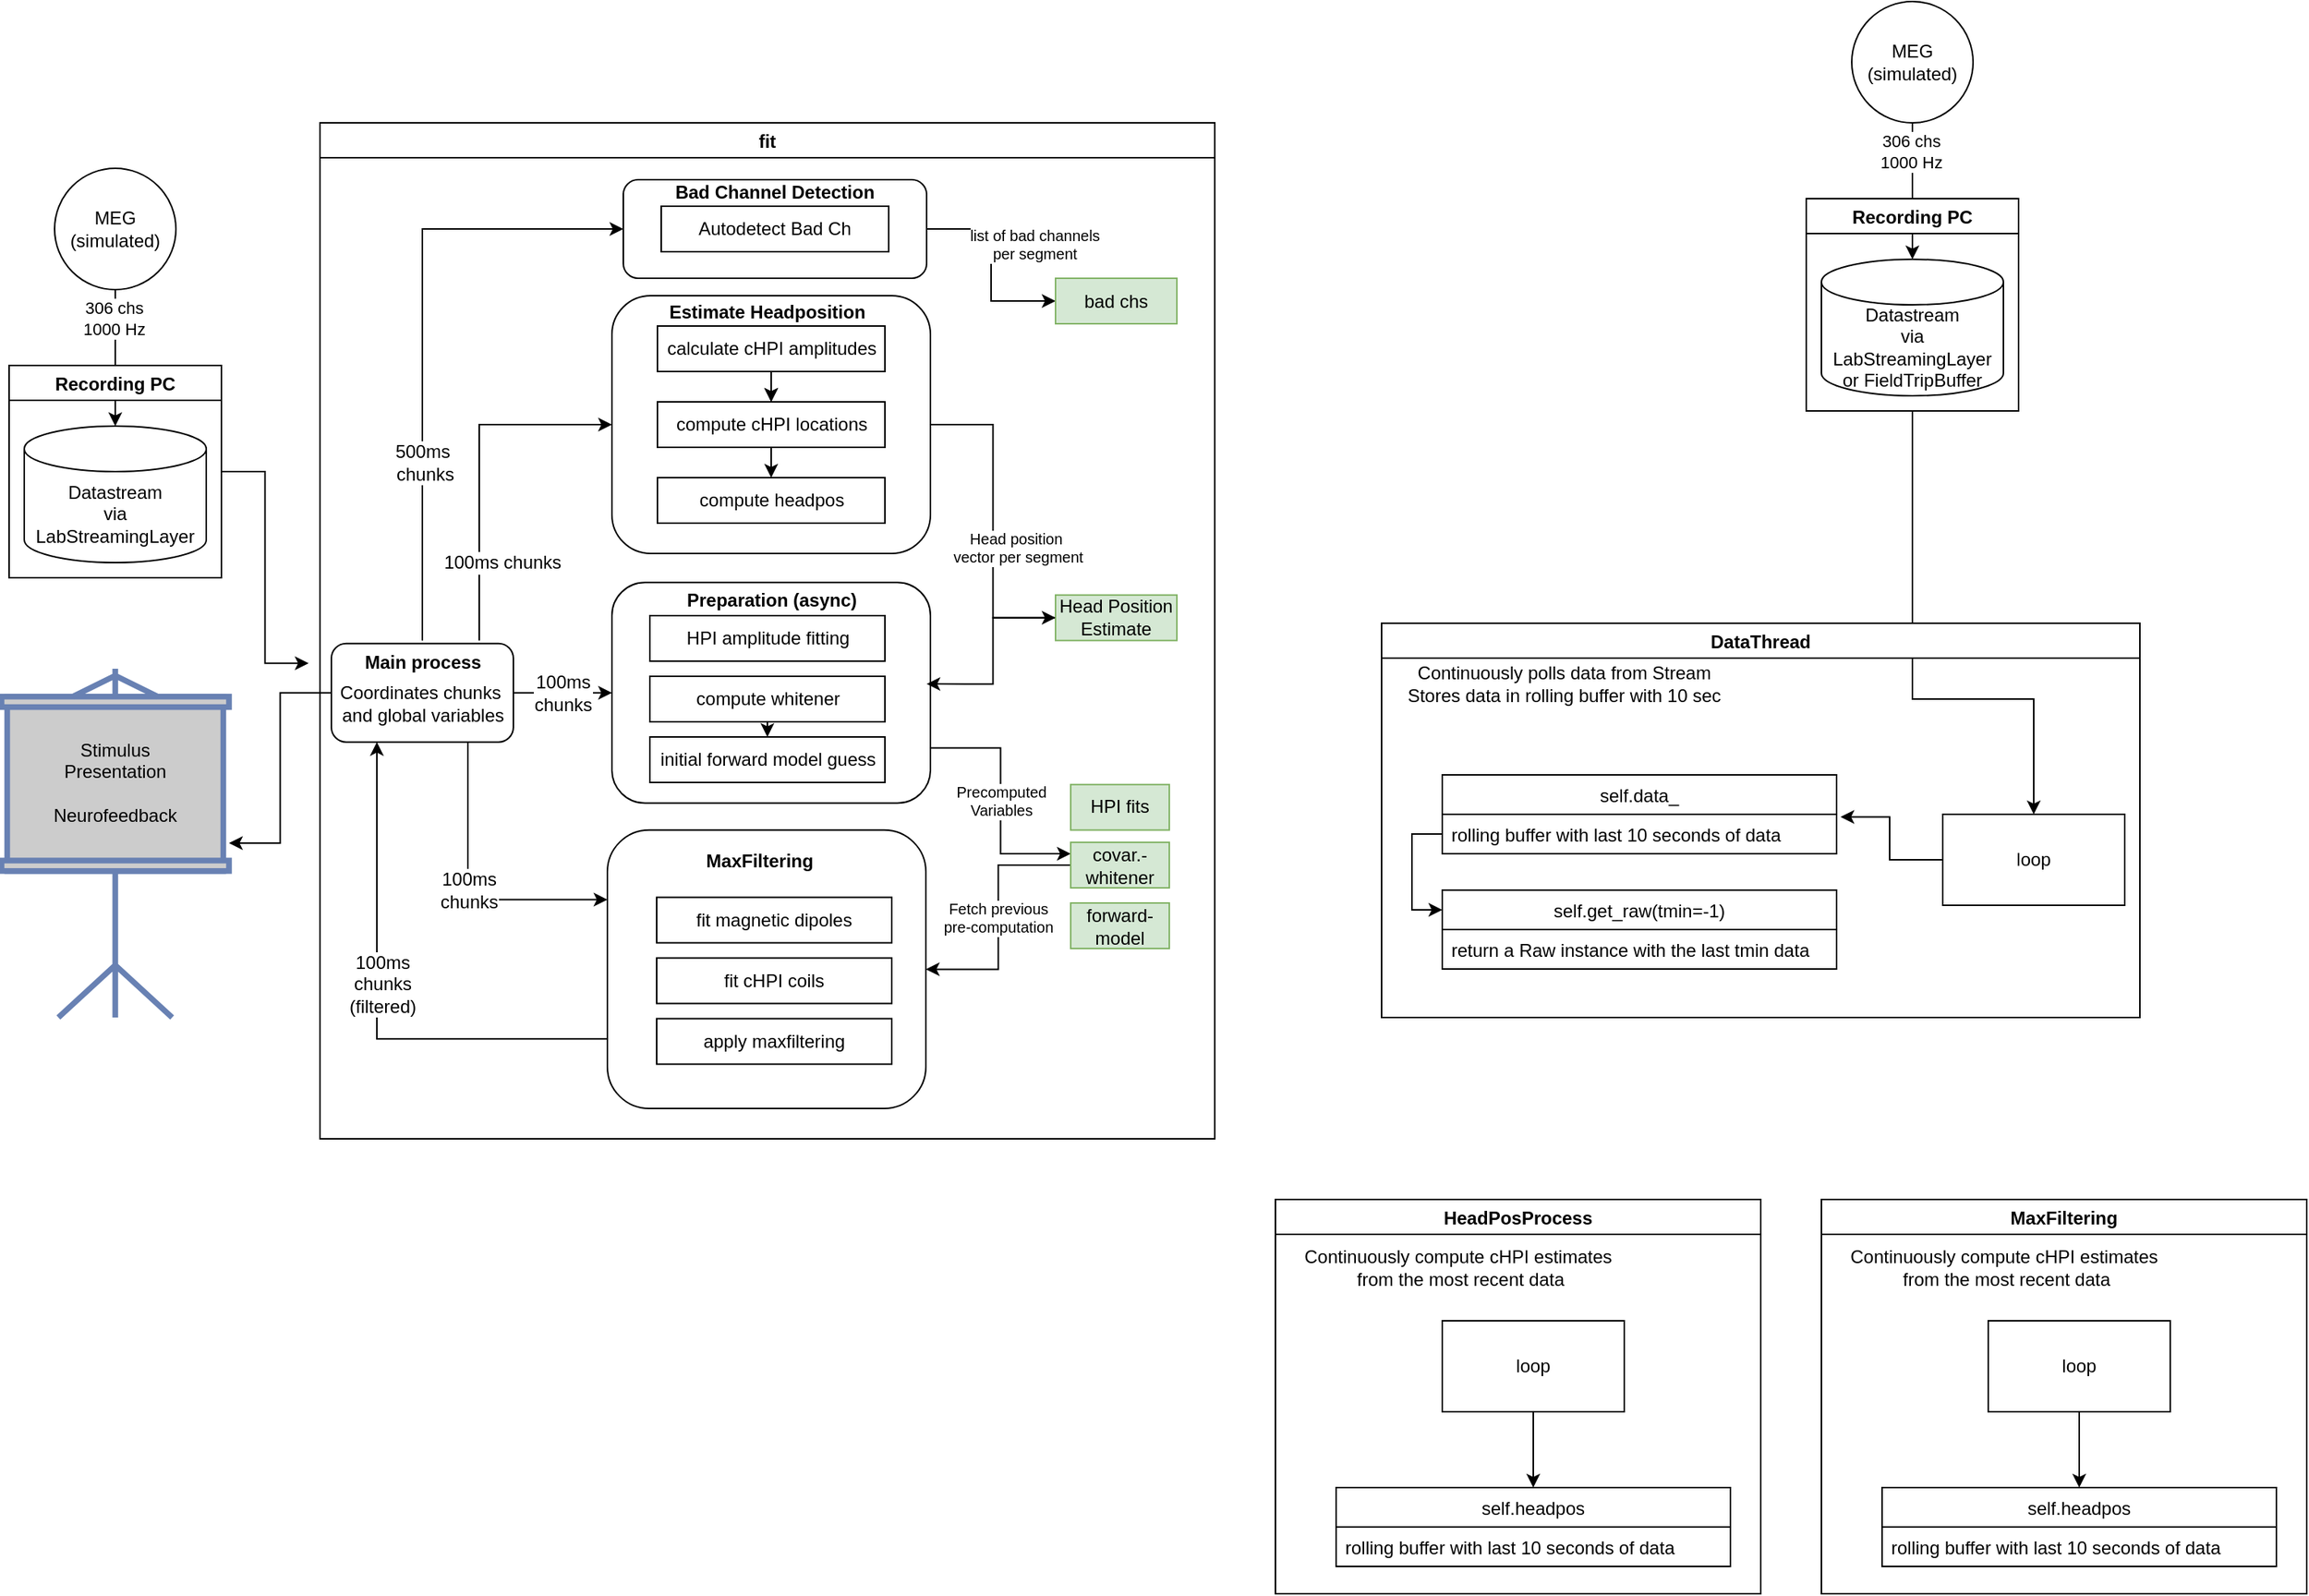 <mxfile version="16.1.2" type="device"><diagram id="0tzgPG6cj-_j9O6XpbpM" name="Page-1"><mxGraphModel dx="1160" dy="1037" grid="1" gridSize="10" guides="1" tooltips="1" connect="1" arrows="1" fold="1" page="1" pageScale="1" pageWidth="827" pageHeight="1169" math="0" shadow="0"><root><mxCell id="0"/><mxCell id="1" parent="0"/><mxCell id="bP-EM37akg15oTkFs-P8-2" value="fit" style="swimlane;startSize=23;" parent="1" vertex="1"><mxGeometry x="330" y="100" width="590" height="670" as="geometry"/></mxCell><mxCell id="bP-EM37akg15oTkFs-P8-95" value="list of bad channels&lt;br style=&quot;font-size: 10px;&quot;&gt;per segment" style="edgeStyle=orthogonalEdgeStyle;rounded=0;orthogonalLoop=1;jettySize=auto;html=1;exitX=1;exitY=0.5;exitDx=0;exitDy=0;entryX=0;entryY=0.5;entryDx=0;entryDy=0;fontSize=10;" parent="bP-EM37akg15oTkFs-P8-2" source="bP-EM37akg15oTkFs-P8-36" target="bP-EM37akg15oTkFs-P8-94" edge="1"><mxGeometry x="-0.207" y="28" relative="1" as="geometry"><mxPoint as="offset"/></mxGeometry></mxCell><mxCell id="bP-EM37akg15oTkFs-P8-36" value="" style="rounded=1;whiteSpace=wrap;html=1;" parent="bP-EM37akg15oTkFs-P8-2" vertex="1"><mxGeometry x="200" y="37.5" width="200" height="65" as="geometry"/></mxCell><mxCell id="bP-EM37akg15oTkFs-P8-16" value="Autodetect Bad Ch" style="rounded=0;whiteSpace=wrap;html=1;" parent="bP-EM37akg15oTkFs-P8-2" vertex="1"><mxGeometry x="225" y="55" width="150" height="30" as="geometry"/></mxCell><mxCell id="bP-EM37akg15oTkFs-P8-110" value="&lt;span style=&quot;color: rgb(0 , 0 , 0) ; font-family: &amp;#34;helvetica&amp;#34; ; font-size: 10px ; font-style: normal ; font-weight: 400 ; letter-spacing: normal ; text-align: center ; text-indent: 0px ; text-transform: none ; word-spacing: 0px ; background-color: rgb(255 , 255 , 255) ; display: inline ; float: none&quot;&gt;Precomputed&lt;/span&gt;&lt;br style=&quot;color: rgb(0 , 0 , 0) ; font-family: &amp;#34;helvetica&amp;#34; ; font-size: 10px ; font-style: normal ; font-weight: 400 ; letter-spacing: normal ; text-align: center ; text-indent: 0px ; text-transform: none ; word-spacing: 0px&quot;&gt;&lt;span style=&quot;color: rgb(0 , 0 , 0) ; font-family: &amp;#34;helvetica&amp;#34; ; font-size: 10px ; font-style: normal ; font-weight: 400 ; letter-spacing: normal ; text-align: center ; text-indent: 0px ; text-transform: none ; word-spacing: 0px ; background-color: rgb(255 , 255 , 255) ; display: inline ; float: none&quot;&gt;Variables&lt;/span&gt;" style="edgeStyle=orthogonalEdgeStyle;rounded=0;orthogonalLoop=1;jettySize=auto;html=1;exitX=1;exitY=0.75;exitDx=0;exitDy=0;entryX=0;entryY=0.25;entryDx=0;entryDy=0;fontSize=10;" parent="bP-EM37akg15oTkFs-P8-2" source="bP-EM37akg15oTkFs-P8-52" target="bP-EM37akg15oTkFs-P8-70" edge="1"><mxGeometry relative="1" as="geometry"/></mxCell><mxCell id="bP-EM37akg15oTkFs-P8-52" value="" style="rounded=1;whiteSpace=wrap;html=1;" parent="bP-EM37akg15oTkFs-P8-2" vertex="1"><mxGeometry x="192.5" y="303.12" width="210" height="145.5" as="geometry"/></mxCell><mxCell id="bP-EM37akg15oTkFs-P8-54" value="HPI amplitude fitting" style="rounded=0;whiteSpace=wrap;html=1;" parent="bP-EM37akg15oTkFs-P8-2" vertex="1"><mxGeometry x="217.5" y="325" width="155" height="30" as="geometry"/></mxCell><mxCell id="bP-EM37akg15oTkFs-P8-86" value="Fetch previous&lt;br style=&quot;font-size: 10px;&quot;&gt;pre-computation" style="edgeStyle=orthogonalEdgeStyle;rounded=0;orthogonalLoop=1;jettySize=auto;html=1;exitX=0;exitY=0.5;exitDx=0;exitDy=0;entryX=1;entryY=0.5;entryDx=0;entryDy=0;fontSize=10;" parent="bP-EM37akg15oTkFs-P8-2" source="bP-EM37akg15oTkFs-P8-70" target="bP-EM37akg15oTkFs-P8-82" edge="1"><mxGeometry relative="1" as="geometry"/></mxCell><mxCell id="bP-EM37akg15oTkFs-P8-70" value="covar.-whitener" style="rounded=0;whiteSpace=wrap;html=1;fillColor=#d5e8d4;strokeColor=#82b366;" parent="bP-EM37akg15oTkFs-P8-2" vertex="1"><mxGeometry x="495" y="474.5" width="65" height="30" as="geometry"/></mxCell><mxCell id="bP-EM37akg15oTkFs-P8-72" value="HPI fits" style="rounded=0;whiteSpace=wrap;html=1;fillColor=#d5e8d4;strokeColor=#82b366;" parent="bP-EM37akg15oTkFs-P8-2" vertex="1"><mxGeometry x="495" y="436.38" width="65" height="30" as="geometry"/></mxCell><mxCell id="bP-EM37akg15oTkFs-P8-73" value="forward-model" style="rounded=0;whiteSpace=wrap;html=1;fillColor=#d5e8d4;strokeColor=#82b366;" parent="bP-EM37akg15oTkFs-P8-2" vertex="1"><mxGeometry x="495" y="514.5" width="65" height="30" as="geometry"/></mxCell><mxCell id="bP-EM37akg15oTkFs-P8-80" style="edgeStyle=none;rounded=0;orthogonalLoop=1;jettySize=auto;html=1;exitX=0.5;exitY=1;exitDx=0;exitDy=0;entryX=0.5;entryY=0;entryDx=0;entryDy=0;fontSize=8;" parent="bP-EM37akg15oTkFs-P8-2" source="bP-EM37akg15oTkFs-P8-74" target="bP-EM37akg15oTkFs-P8-75" edge="1"><mxGeometry relative="1" as="geometry"/></mxCell><mxCell id="bP-EM37akg15oTkFs-P8-74" value="compute whitener" style="rounded=0;whiteSpace=wrap;html=1;" parent="bP-EM37akg15oTkFs-P8-2" vertex="1"><mxGeometry x="217.5" y="365" width="155" height="30" as="geometry"/></mxCell><mxCell id="bP-EM37akg15oTkFs-P8-75" value="initial forward model guess" style="rounded=0;whiteSpace=wrap;html=1;" parent="bP-EM37akg15oTkFs-P8-2" vertex="1"><mxGeometry x="217.5" y="405" width="155" height="30" as="geometry"/></mxCell><mxCell id="bP-EM37akg15oTkFs-P8-105" style="edgeStyle=orthogonalEdgeStyle;rounded=0;orthogonalLoop=1;jettySize=auto;html=1;exitX=0;exitY=0.75;exitDx=0;exitDy=0;entryX=0.25;entryY=1;entryDx=0;entryDy=0;fontSize=12;" parent="bP-EM37akg15oTkFs-P8-2" source="bP-EM37akg15oTkFs-P8-82" target="bP-EM37akg15oTkFs-P8-97" edge="1"><mxGeometry relative="1" as="geometry"/></mxCell><mxCell id="bP-EM37akg15oTkFs-P8-108" value="100ms&lt;br&gt;chunks&lt;br&gt;(filtered)" style="edgeLabel;html=1;align=center;verticalAlign=middle;resizable=0;points=[];fontSize=12;" parent="bP-EM37akg15oTkFs-P8-105" vertex="1" connectable="0"><mxGeometry x="0.084" y="-2" relative="1" as="geometry"><mxPoint x="1" as="offset"/></mxGeometry></mxCell><mxCell id="bP-EM37akg15oTkFs-P8-82" value="" style="rounded=1;whiteSpace=wrap;html=1;" parent="bP-EM37akg15oTkFs-P8-2" vertex="1"><mxGeometry x="189.5" y="466.38" width="210" height="183.62" as="geometry"/></mxCell><mxCell id="bP-EM37akg15oTkFs-P8-84" value="Preparation (async)" style="text;html=1;strokeColor=none;fillColor=none;align=center;verticalAlign=middle;whiteSpace=wrap;rounded=0;fontSize=12;fontStyle=1" parent="bP-EM37akg15oTkFs-P8-2" vertex="1"><mxGeometry x="222.5" y="300" width="150" height="30" as="geometry"/></mxCell><mxCell id="bP-EM37akg15oTkFs-P8-85" value="MaxFiltering" style="text;html=1;strokeColor=none;fillColor=none;align=center;verticalAlign=middle;whiteSpace=wrap;rounded=0;fontSize=12;fontStyle=1" parent="bP-EM37akg15oTkFs-P8-2" vertex="1"><mxGeometry x="214.5" y="472" width="150" height="30" as="geometry"/></mxCell><mxCell id="bP-EM37akg15oTkFs-P8-99" style="edgeStyle=orthogonalEdgeStyle;rounded=0;orthogonalLoop=1;jettySize=auto;html=1;exitX=0;exitY=0.5;exitDx=0;exitDy=0;entryX=0.988;entryY=0.46;entryDx=0;entryDy=0;entryPerimeter=0;fontSize=12;" parent="bP-EM37akg15oTkFs-P8-2" source="bP-EM37akg15oTkFs-P8-89" target="bP-EM37akg15oTkFs-P8-52" edge="1"><mxGeometry relative="1" as="geometry"/></mxCell><mxCell id="bP-EM37akg15oTkFs-P8-89" value="Head Position Estimate" style="rounded=0;whiteSpace=wrap;html=1;fillColor=#d5e8d4;strokeColor=#82b366;" parent="bP-EM37akg15oTkFs-P8-2" vertex="1"><mxGeometry x="485" y="311.38" width="80" height="30" as="geometry"/></mxCell><mxCell id="bP-EM37akg15oTkFs-P8-90" value="Head position&amp;nbsp;&lt;br style=&quot;font-size: 10px;&quot;&gt;vector per segment" style="edgeStyle=orthogonalEdgeStyle;rounded=0;orthogonalLoop=1;jettySize=auto;html=1;exitX=1;exitY=0.5;exitDx=0;exitDy=0;entryX=0;entryY=0.5;entryDx=0;entryDy=0;fontSize=10;" parent="bP-EM37akg15oTkFs-P8-2" source="bP-EM37akg15oTkFs-P8-25" target="bP-EM37akg15oTkFs-P8-89" edge="1"><mxGeometry x="0.165" y="16" relative="1" as="geometry"><mxPoint as="offset"/></mxGeometry></mxCell><mxCell id="bP-EM37akg15oTkFs-P8-91" style="edgeStyle=none;rounded=0;orthogonalLoop=1;jettySize=auto;html=1;exitX=0;exitY=0.25;exitDx=0;exitDy=0;fontSize=12;" parent="bP-EM37akg15oTkFs-P8-2" source="bP-EM37akg15oTkFs-P8-52" target="bP-EM37akg15oTkFs-P8-52" edge="1"><mxGeometry relative="1" as="geometry"/></mxCell><mxCell id="bP-EM37akg15oTkFs-P8-94" value="bad chs" style="rounded=0;whiteSpace=wrap;html=1;fillColor=#d5e8d4;strokeColor=#82b366;" parent="bP-EM37akg15oTkFs-P8-2" vertex="1"><mxGeometry x="485" y="102.5" width="80" height="30" as="geometry"/></mxCell><mxCell id="bP-EM37akg15oTkFs-P8-27" value="" style="group" parent="bP-EM37akg15oTkFs-P8-2" vertex="1" connectable="0"><mxGeometry x="192.5" y="114" width="210" height="170" as="geometry"/></mxCell><mxCell id="bP-EM37akg15oTkFs-P8-25" value="" style="rounded=1;whiteSpace=wrap;html=1;" parent="bP-EM37akg15oTkFs-P8-27" vertex="1"><mxGeometry width="210" height="170" as="geometry"/></mxCell><mxCell id="bP-EM37akg15oTkFs-P8-19" value="calculate cHPI amplitudes" style="rounded=0;whiteSpace=wrap;html=1;" parent="bP-EM37akg15oTkFs-P8-27" vertex="1"><mxGeometry x="30" y="20" width="150" height="30" as="geometry"/></mxCell><mxCell id="bP-EM37akg15oTkFs-P8-21" value="compute cHPI locations" style="rounded=0;whiteSpace=wrap;html=1;" parent="bP-EM37akg15oTkFs-P8-27" vertex="1"><mxGeometry x="30" y="70" width="150" height="30" as="geometry"/></mxCell><mxCell id="bP-EM37akg15oTkFs-P8-22" value="compute headpos" style="rounded=0;whiteSpace=wrap;html=1;" parent="bP-EM37akg15oTkFs-P8-27" vertex="1"><mxGeometry x="30" y="120" width="150" height="30" as="geometry"/></mxCell><mxCell id="bP-EM37akg15oTkFs-P8-23" style="edgeStyle=orthogonalEdgeStyle;rounded=0;orthogonalLoop=1;jettySize=auto;html=1;exitX=0.5;exitY=1;exitDx=0;exitDy=0;entryX=0.5;entryY=0;entryDx=0;entryDy=0;" parent="bP-EM37akg15oTkFs-P8-27" source="bP-EM37akg15oTkFs-P8-19" target="bP-EM37akg15oTkFs-P8-21" edge="1"><mxGeometry relative="1" as="geometry"/></mxCell><mxCell id="bP-EM37akg15oTkFs-P8-26" style="edgeStyle=orthogonalEdgeStyle;rounded=0;orthogonalLoop=1;jettySize=auto;html=1;exitX=0.5;exitY=1;exitDx=0;exitDy=0;entryX=0.5;entryY=0;entryDx=0;entryDy=0;" parent="bP-EM37akg15oTkFs-P8-27" source="bP-EM37akg15oTkFs-P8-19" target="bP-EM37akg15oTkFs-P8-21" edge="1"><mxGeometry relative="1" as="geometry"/></mxCell><mxCell id="bP-EM37akg15oTkFs-P8-24" style="edgeStyle=orthogonalEdgeStyle;rounded=0;orthogonalLoop=1;jettySize=auto;html=1;exitX=0.5;exitY=1;exitDx=0;exitDy=0;entryX=0.5;entryY=0;entryDx=0;entryDy=0;" parent="bP-EM37akg15oTkFs-P8-27" source="bP-EM37akg15oTkFs-P8-21" target="bP-EM37akg15oTkFs-P8-22" edge="1"><mxGeometry relative="1" as="geometry"/></mxCell><mxCell id="bP-EM37akg15oTkFs-P8-92" value="Estimate Headposition" style="text;html=1;strokeColor=none;fillColor=none;align=center;verticalAlign=middle;whiteSpace=wrap;rounded=0;fontSize=12;fontStyle=1" parent="bP-EM37akg15oTkFs-P8-2" vertex="1"><mxGeometry x="219.5" y="110" width="150" height="30" as="geometry"/></mxCell><mxCell id="bP-EM37akg15oTkFs-P8-102" value="100ms &lt;br&gt;chunks" style="edgeStyle=orthogonalEdgeStyle;rounded=0;orthogonalLoop=1;jettySize=auto;html=1;exitX=1;exitY=0.5;exitDx=0;exitDy=0;entryX=0;entryY=0.5;entryDx=0;entryDy=0;fontSize=12;" parent="bP-EM37akg15oTkFs-P8-2" source="bP-EM37akg15oTkFs-P8-97" target="bP-EM37akg15oTkFs-P8-52" edge="1"><mxGeometry relative="1" as="geometry"/></mxCell><mxCell id="bP-EM37akg15oTkFs-P8-104" value="100ms&lt;br&gt;chunks" style="edgeStyle=orthogonalEdgeStyle;rounded=0;orthogonalLoop=1;jettySize=auto;html=1;exitX=0.75;exitY=1;exitDx=0;exitDy=0;entryX=0;entryY=0.25;entryDx=0;entryDy=0;fontSize=12;" parent="bP-EM37akg15oTkFs-P8-2" source="bP-EM37akg15oTkFs-P8-97" target="bP-EM37akg15oTkFs-P8-82" edge="1"><mxGeometry relative="1" as="geometry"/></mxCell><mxCell id="bP-EM37akg15oTkFs-P8-97" value="&lt;br&gt;Coordinates chunks&amp;nbsp;&lt;br&gt;and global variables" style="rounded=1;whiteSpace=wrap;html=1;fontSize=12;" parent="bP-EM37akg15oTkFs-P8-2" vertex="1"><mxGeometry x="7.5" y="343.37" width="120" height="65" as="geometry"/></mxCell><mxCell id="bP-EM37akg15oTkFs-P8-100" style="edgeStyle=orthogonalEdgeStyle;rounded=0;orthogonalLoop=1;jettySize=auto;html=1;exitX=0.5;exitY=0;exitDx=0;exitDy=0;entryX=0;entryY=0.5;entryDx=0;entryDy=0;fontSize=12;" parent="bP-EM37akg15oTkFs-P8-2" source="bP-EM37akg15oTkFs-P8-98" target="bP-EM37akg15oTkFs-P8-36" edge="1"><mxGeometry relative="1" as="geometry"/></mxCell><mxCell id="bP-EM37akg15oTkFs-P8-107" value="500ms&amp;nbsp;&lt;br&gt;chunks" style="edgeLabel;html=1;align=center;verticalAlign=middle;resizable=0;points=[];fontSize=12;" parent="bP-EM37akg15oTkFs-P8-100" vertex="1" connectable="0"><mxGeometry x="-0.419" relative="1" as="geometry"><mxPoint x="1" as="offset"/></mxGeometry></mxCell><mxCell id="bP-EM37akg15oTkFs-P8-101" value="100ms chunks" style="edgeStyle=orthogonalEdgeStyle;rounded=0;orthogonalLoop=1;jettySize=auto;html=1;exitX=0.75;exitY=0;exitDx=0;exitDy=0;entryX=0;entryY=0.5;entryDx=0;entryDy=0;fontSize=12;" parent="bP-EM37akg15oTkFs-P8-2" source="bP-EM37akg15oTkFs-P8-98" target="bP-EM37akg15oTkFs-P8-25" edge="1"><mxGeometry x="-0.553" y="-15" relative="1" as="geometry"><mxPoint as="offset"/></mxGeometry></mxCell><mxCell id="bP-EM37akg15oTkFs-P8-98" value="Main process" style="text;html=1;strokeColor=none;fillColor=none;align=center;verticalAlign=middle;whiteSpace=wrap;rounded=0;fontSize=12;fontStyle=1" parent="bP-EM37akg15oTkFs-P8-2" vertex="1"><mxGeometry x="-7.5" y="341.38" width="150" height="30" as="geometry"/></mxCell><mxCell id="bP-EM37akg15oTkFs-P8-93" value="Bad Channel Detection" style="text;html=1;strokeColor=none;fillColor=none;align=center;verticalAlign=middle;whiteSpace=wrap;rounded=0;fontSize=12;fontStyle=1" parent="bP-EM37akg15oTkFs-P8-2" vertex="1"><mxGeometry x="225" y="31" width="150" height="30" as="geometry"/></mxCell><mxCell id="bP-EM37akg15oTkFs-P8-111" value="fit magnetic dipoles" style="rounded=0;whiteSpace=wrap;html=1;" parent="bP-EM37akg15oTkFs-P8-2" vertex="1"><mxGeometry x="222" y="510.76" width="155" height="30" as="geometry"/></mxCell><mxCell id="bP-EM37akg15oTkFs-P8-113" value="fit cHPI coils" style="rounded=0;whiteSpace=wrap;html=1;" parent="bP-EM37akg15oTkFs-P8-2" vertex="1"><mxGeometry x="222" y="550.76" width="155" height="30" as="geometry"/></mxCell><mxCell id="bP-EM37akg15oTkFs-P8-114" value="apply maxfiltering" style="rounded=0;whiteSpace=wrap;html=1;" parent="bP-EM37akg15oTkFs-P8-2" vertex="1"><mxGeometry x="222" y="590.76" width="155" height="30" as="geometry"/></mxCell><mxCell id="bP-EM37akg15oTkFs-P8-5" value="" style="endArrow=classic;html=1;rounded=0;entryX=0.5;entryY=0;entryDx=0;entryDy=0;entryPerimeter=0;exitX=0.5;exitY=1;exitDx=0;exitDy=0;" parent="1" source="bP-EM37akg15oTkFs-P8-8" target="bP-EM37akg15oTkFs-P8-1" edge="1"><mxGeometry width="50" height="50" relative="1" as="geometry"><mxPoint x="30" y="285" as="sourcePoint"/><mxPoint x="90" y="320" as="targetPoint"/></mxGeometry></mxCell><mxCell id="bP-EM37akg15oTkFs-P8-11" value="306 chs&lt;br&gt;1000 Hz" style="edgeLabel;html=1;align=center;verticalAlign=middle;resizable=0;points=[];" parent="bP-EM37akg15oTkFs-P8-5" vertex="1" connectable="0"><mxGeometry x="-0.222" y="-1" relative="1" as="geometry"><mxPoint y="-16" as="offset"/></mxGeometry></mxCell><mxCell id="bP-EM37akg15oTkFs-P8-116" style="edgeStyle=orthogonalEdgeStyle;rounded=0;orthogonalLoop=1;jettySize=auto;html=1;exitX=1;exitY=0.5;exitDx=0;exitDy=0;entryX=0;entryY=0.5;entryDx=0;entryDy=0;fontSize=10;" parent="1" source="bP-EM37akg15oTkFs-P8-7" target="bP-EM37akg15oTkFs-P8-98" edge="1"><mxGeometry relative="1" as="geometry"/></mxCell><mxCell id="bP-EM37akg15oTkFs-P8-7" value="Recording PC" style="swimlane;" parent="1" vertex="1"><mxGeometry x="125" y="260" width="140" height="140" as="geometry"/></mxCell><mxCell id="bP-EM37akg15oTkFs-P8-1" value="Datastream&lt;br&gt;via &lt;br&gt;LabStreamingLayer" style="shape=cylinder3;whiteSpace=wrap;html=1;boundedLbl=1;backgroundOutline=1;size=15;" parent="bP-EM37akg15oTkFs-P8-7" vertex="1"><mxGeometry x="10" y="40" width="120" height="90" as="geometry"/></mxCell><mxCell id="bP-EM37akg15oTkFs-P8-8" value="MEG&lt;br&gt;(simulated)" style="ellipse;whiteSpace=wrap;html=1;" parent="1" vertex="1"><mxGeometry x="155" y="130" width="80" height="80" as="geometry"/></mxCell><mxCell id="bP-EM37akg15oTkFs-P8-12" value="" style="fontColor=#0066CC;verticalAlign=top;verticalLabelPosition=bottom;labelPosition=center;align=center;html=1;outlineConnect=0;fillColor=#CCCCCC;strokeColor=#6881B3;gradientColor=none;gradientDirection=north;strokeWidth=2;shape=mxgraph.networks.video_projector_screen;" parent="1" vertex="1"><mxGeometry x="120" y="460" width="150" height="230" as="geometry"/></mxCell><mxCell id="bP-EM37akg15oTkFs-P8-13" value="Stimulus Presentation&lt;br&gt;&lt;br&gt;Neurofeedback" style="text;html=1;strokeColor=none;fillColor=none;align=center;verticalAlign=middle;whiteSpace=wrap;rounded=0;" parent="1" vertex="1"><mxGeometry x="165" y="520" width="60" height="30" as="geometry"/></mxCell><mxCell id="bP-EM37akg15oTkFs-P8-106" style="edgeStyle=orthogonalEdgeStyle;rounded=0;orthogonalLoop=1;jettySize=auto;html=1;exitX=0;exitY=0.5;exitDx=0;exitDy=0;fontSize=12;" parent="1" source="bP-EM37akg15oTkFs-P8-97" target="bP-EM37akg15oTkFs-P8-12" edge="1"><mxGeometry relative="1" as="geometry"/></mxCell><mxCell id="hR3BPrxG0PTZKJA4uHAR-1" value="" style="endArrow=classic;html=1;rounded=0;entryX=0.5;entryY=0;entryDx=0;entryDy=0;entryPerimeter=0;exitX=0.5;exitY=1;exitDx=0;exitDy=0;" edge="1" parent="1" source="hR3BPrxG0PTZKJA4uHAR-5" target="hR3BPrxG0PTZKJA4uHAR-4"><mxGeometry width="50" height="50" relative="1" as="geometry"><mxPoint x="1215" y="175" as="sourcePoint"/><mxPoint x="1275" y="210" as="targetPoint"/></mxGeometry></mxCell><mxCell id="hR3BPrxG0PTZKJA4uHAR-2" value="306 chs&lt;br&gt;1000 Hz" style="edgeLabel;html=1;align=center;verticalAlign=middle;resizable=0;points=[];" vertex="1" connectable="0" parent="hR3BPrxG0PTZKJA4uHAR-1"><mxGeometry x="-0.222" y="-1" relative="1" as="geometry"><mxPoint y="-16" as="offset"/></mxGeometry></mxCell><mxCell id="hR3BPrxG0PTZKJA4uHAR-9" style="edgeStyle=orthogonalEdgeStyle;rounded=0;orthogonalLoop=1;jettySize=auto;html=1;exitX=0.5;exitY=1;exitDx=0;exitDy=0;" edge="1" parent="1" source="hR3BPrxG0PTZKJA4uHAR-3" target="hR3BPrxG0PTZKJA4uHAR-23"><mxGeometry relative="1" as="geometry"><mxPoint x="1380" y="470" as="targetPoint"/><Array as="points"><mxPoint x="1380" y="480"/><mxPoint x="1460" y="480"/></Array></mxGeometry></mxCell><mxCell id="hR3BPrxG0PTZKJA4uHAR-3" value="Recording PC" style="swimlane;" vertex="1" parent="1"><mxGeometry x="1310" y="150" width="140" height="140" as="geometry"/></mxCell><mxCell id="hR3BPrxG0PTZKJA4uHAR-4" value="Datastream&lt;br&gt;via &lt;br&gt;LabStreamingLayer or FieldTripBuffer" style="shape=cylinder3;whiteSpace=wrap;html=1;boundedLbl=1;backgroundOutline=1;size=15;" vertex="1" parent="hR3BPrxG0PTZKJA4uHAR-3"><mxGeometry x="10" y="40" width="120" height="90" as="geometry"/></mxCell><mxCell id="hR3BPrxG0PTZKJA4uHAR-5" value="MEG&lt;br&gt;(simulated)" style="ellipse;whiteSpace=wrap;html=1;" vertex="1" parent="1"><mxGeometry x="1340" y="20" width="80" height="80" as="geometry"/></mxCell><mxCell id="hR3BPrxG0PTZKJA4uHAR-6" value="DataThread" style="swimlane;" vertex="1" parent="1"><mxGeometry x="1030" y="430" width="500" height="260" as="geometry"/></mxCell><mxCell id="hR3BPrxG0PTZKJA4uHAR-10" value="Continuously polls data from Stream&lt;br&gt;Stores data in rolling buffer with 10 sec" style="text;html=1;align=center;verticalAlign=middle;resizable=0;points=[];autosize=1;strokeColor=none;fillColor=none;" vertex="1" parent="hR3BPrxG0PTZKJA4uHAR-6"><mxGeometry x="10" y="25" width="220" height="30" as="geometry"/></mxCell><mxCell id="hR3BPrxG0PTZKJA4uHAR-16" value="self.data_" style="swimlane;fontStyle=0;childLayout=stackLayout;horizontal=1;startSize=26;fillColor=none;horizontalStack=0;resizeParent=1;resizeParentMax=0;resizeLast=0;collapsible=1;marginBottom=0;" vertex="1" parent="hR3BPrxG0PTZKJA4uHAR-6"><mxGeometry x="40" y="100" width="260" height="52" as="geometry"/></mxCell><mxCell id="hR3BPrxG0PTZKJA4uHAR-17" value="rolling buffer with last 10 seconds of data" style="text;strokeColor=none;fillColor=none;align=left;verticalAlign=top;spacingLeft=4;spacingRight=4;overflow=hidden;rotatable=0;points=[[0,0.5],[1,0.5]];portConstraint=eastwest;" vertex="1" parent="hR3BPrxG0PTZKJA4uHAR-16"><mxGeometry y="26" width="260" height="26" as="geometry"/></mxCell><mxCell id="hR3BPrxG0PTZKJA4uHAR-20" value="self.get_raw(tmin=-1)" style="swimlane;fontStyle=0;childLayout=stackLayout;horizontal=1;startSize=26;fillColor=none;horizontalStack=0;resizeParent=1;resizeParentMax=0;resizeLast=0;collapsible=1;marginBottom=0;" vertex="1" parent="hR3BPrxG0PTZKJA4uHAR-6"><mxGeometry x="40" y="176" width="260" height="52" as="geometry"/></mxCell><mxCell id="hR3BPrxG0PTZKJA4uHAR-21" value="return a Raw instance with the last tmin data" style="text;strokeColor=none;fillColor=none;align=left;verticalAlign=top;spacingLeft=4;spacingRight=4;overflow=hidden;rotatable=0;points=[[0,0.5],[1,0.5]];portConstraint=eastwest;" vertex="1" parent="hR3BPrxG0PTZKJA4uHAR-20"><mxGeometry y="26" width="260" height="26" as="geometry"/></mxCell><mxCell id="hR3BPrxG0PTZKJA4uHAR-24" style="edgeStyle=orthogonalEdgeStyle;rounded=0;orthogonalLoop=1;jettySize=auto;html=1;exitX=0;exitY=0.5;exitDx=0;exitDy=0;entryX=1.01;entryY=0.067;entryDx=0;entryDy=0;entryPerimeter=0;" edge="1" parent="hR3BPrxG0PTZKJA4uHAR-6" source="hR3BPrxG0PTZKJA4uHAR-23" target="hR3BPrxG0PTZKJA4uHAR-17"><mxGeometry relative="1" as="geometry"/></mxCell><mxCell id="hR3BPrxG0PTZKJA4uHAR-23" value="loop" style="rounded=0;whiteSpace=wrap;html=1;" vertex="1" parent="hR3BPrxG0PTZKJA4uHAR-6"><mxGeometry x="370" y="126" width="120" height="60" as="geometry"/></mxCell><mxCell id="hR3BPrxG0PTZKJA4uHAR-27" style="edgeStyle=orthogonalEdgeStyle;rounded=0;orthogonalLoop=1;jettySize=auto;html=1;exitX=0;exitY=0.5;exitDx=0;exitDy=0;entryX=0;entryY=0.25;entryDx=0;entryDy=0;" edge="1" parent="hR3BPrxG0PTZKJA4uHAR-6" source="hR3BPrxG0PTZKJA4uHAR-17" target="hR3BPrxG0PTZKJA4uHAR-20"><mxGeometry relative="1" as="geometry"/></mxCell><mxCell id="hR3BPrxG0PTZKJA4uHAR-28" value="HeadPosProcess" style="swimlane;" vertex="1" parent="1"><mxGeometry x="960" y="810" width="320" height="260" as="geometry"/></mxCell><mxCell id="hR3BPrxG0PTZKJA4uHAR-29" value="Continuously compute cHPI estimates&lt;br&gt;&amp;nbsp;from the most recent data" style="text;html=1;align=center;verticalAlign=middle;resizable=0;points=[];autosize=1;strokeColor=none;fillColor=none;" vertex="1" parent="hR3BPrxG0PTZKJA4uHAR-28"><mxGeometry x="10" y="30" width="220" height="30" as="geometry"/></mxCell><mxCell id="hR3BPrxG0PTZKJA4uHAR-30" value="self.headpos" style="swimlane;fontStyle=0;childLayout=stackLayout;horizontal=1;startSize=26;fillColor=none;horizontalStack=0;resizeParent=1;resizeParentMax=0;resizeLast=0;collapsible=1;marginBottom=0;" vertex="1" parent="hR3BPrxG0PTZKJA4uHAR-28"><mxGeometry x="40" y="190" width="260" height="52" as="geometry"/></mxCell><mxCell id="hR3BPrxG0PTZKJA4uHAR-31" value="rolling buffer with last 10 seconds of data" style="text;strokeColor=none;fillColor=none;align=left;verticalAlign=top;spacingLeft=4;spacingRight=4;overflow=hidden;rotatable=0;points=[[0,0.5],[1,0.5]];portConstraint=eastwest;" vertex="1" parent="hR3BPrxG0PTZKJA4uHAR-30"><mxGeometry y="26" width="260" height="26" as="geometry"/></mxCell><mxCell id="hR3BPrxG0PTZKJA4uHAR-39" style="edgeStyle=orthogonalEdgeStyle;rounded=0;orthogonalLoop=1;jettySize=auto;html=1;exitX=0.5;exitY=1;exitDx=0;exitDy=0;entryX=0.5;entryY=0;entryDx=0;entryDy=0;" edge="1" parent="hR3BPrxG0PTZKJA4uHAR-28" source="hR3BPrxG0PTZKJA4uHAR-38" target="hR3BPrxG0PTZKJA4uHAR-30"><mxGeometry relative="1" as="geometry"/></mxCell><mxCell id="hR3BPrxG0PTZKJA4uHAR-38" value="loop" style="rounded=0;whiteSpace=wrap;html=1;" vertex="1" parent="hR3BPrxG0PTZKJA4uHAR-28"><mxGeometry x="110" y="80" width="120" height="60" as="geometry"/></mxCell><mxCell id="hR3BPrxG0PTZKJA4uHAR-40" value="MaxFiltering" style="swimlane;startSize=23;" vertex="1" parent="1"><mxGeometry x="1320" y="810" width="320" height="260" as="geometry"/></mxCell><mxCell id="hR3BPrxG0PTZKJA4uHAR-41" value="Continuously compute cHPI estimates&lt;br&gt;&amp;nbsp;from the most recent data" style="text;html=1;align=center;verticalAlign=middle;resizable=0;points=[];autosize=1;strokeColor=none;fillColor=none;" vertex="1" parent="hR3BPrxG0PTZKJA4uHAR-40"><mxGeometry x="10" y="30" width="220" height="30" as="geometry"/></mxCell><mxCell id="hR3BPrxG0PTZKJA4uHAR-42" value="self.headpos" style="swimlane;fontStyle=0;childLayout=stackLayout;horizontal=1;startSize=26;fillColor=none;horizontalStack=0;resizeParent=1;resizeParentMax=0;resizeLast=0;collapsible=1;marginBottom=0;" vertex="1" parent="hR3BPrxG0PTZKJA4uHAR-40"><mxGeometry x="40" y="190" width="260" height="52" as="geometry"/></mxCell><mxCell id="hR3BPrxG0PTZKJA4uHAR-43" value="rolling buffer with last 10 seconds of data" style="text;strokeColor=none;fillColor=none;align=left;verticalAlign=top;spacingLeft=4;spacingRight=4;overflow=hidden;rotatable=0;points=[[0,0.5],[1,0.5]];portConstraint=eastwest;" vertex="1" parent="hR3BPrxG0PTZKJA4uHAR-42"><mxGeometry y="26" width="260" height="26" as="geometry"/></mxCell><mxCell id="hR3BPrxG0PTZKJA4uHAR-44" style="edgeStyle=orthogonalEdgeStyle;rounded=0;orthogonalLoop=1;jettySize=auto;html=1;exitX=0.5;exitY=1;exitDx=0;exitDy=0;entryX=0.5;entryY=0;entryDx=0;entryDy=0;" edge="1" parent="hR3BPrxG0PTZKJA4uHAR-40" source="hR3BPrxG0PTZKJA4uHAR-45" target="hR3BPrxG0PTZKJA4uHAR-42"><mxGeometry relative="1" as="geometry"/></mxCell><mxCell id="hR3BPrxG0PTZKJA4uHAR-45" value="loop" style="rounded=0;whiteSpace=wrap;html=1;" vertex="1" parent="hR3BPrxG0PTZKJA4uHAR-40"><mxGeometry x="110" y="80" width="120" height="60" as="geometry"/></mxCell></root></mxGraphModel></diagram></mxfile>